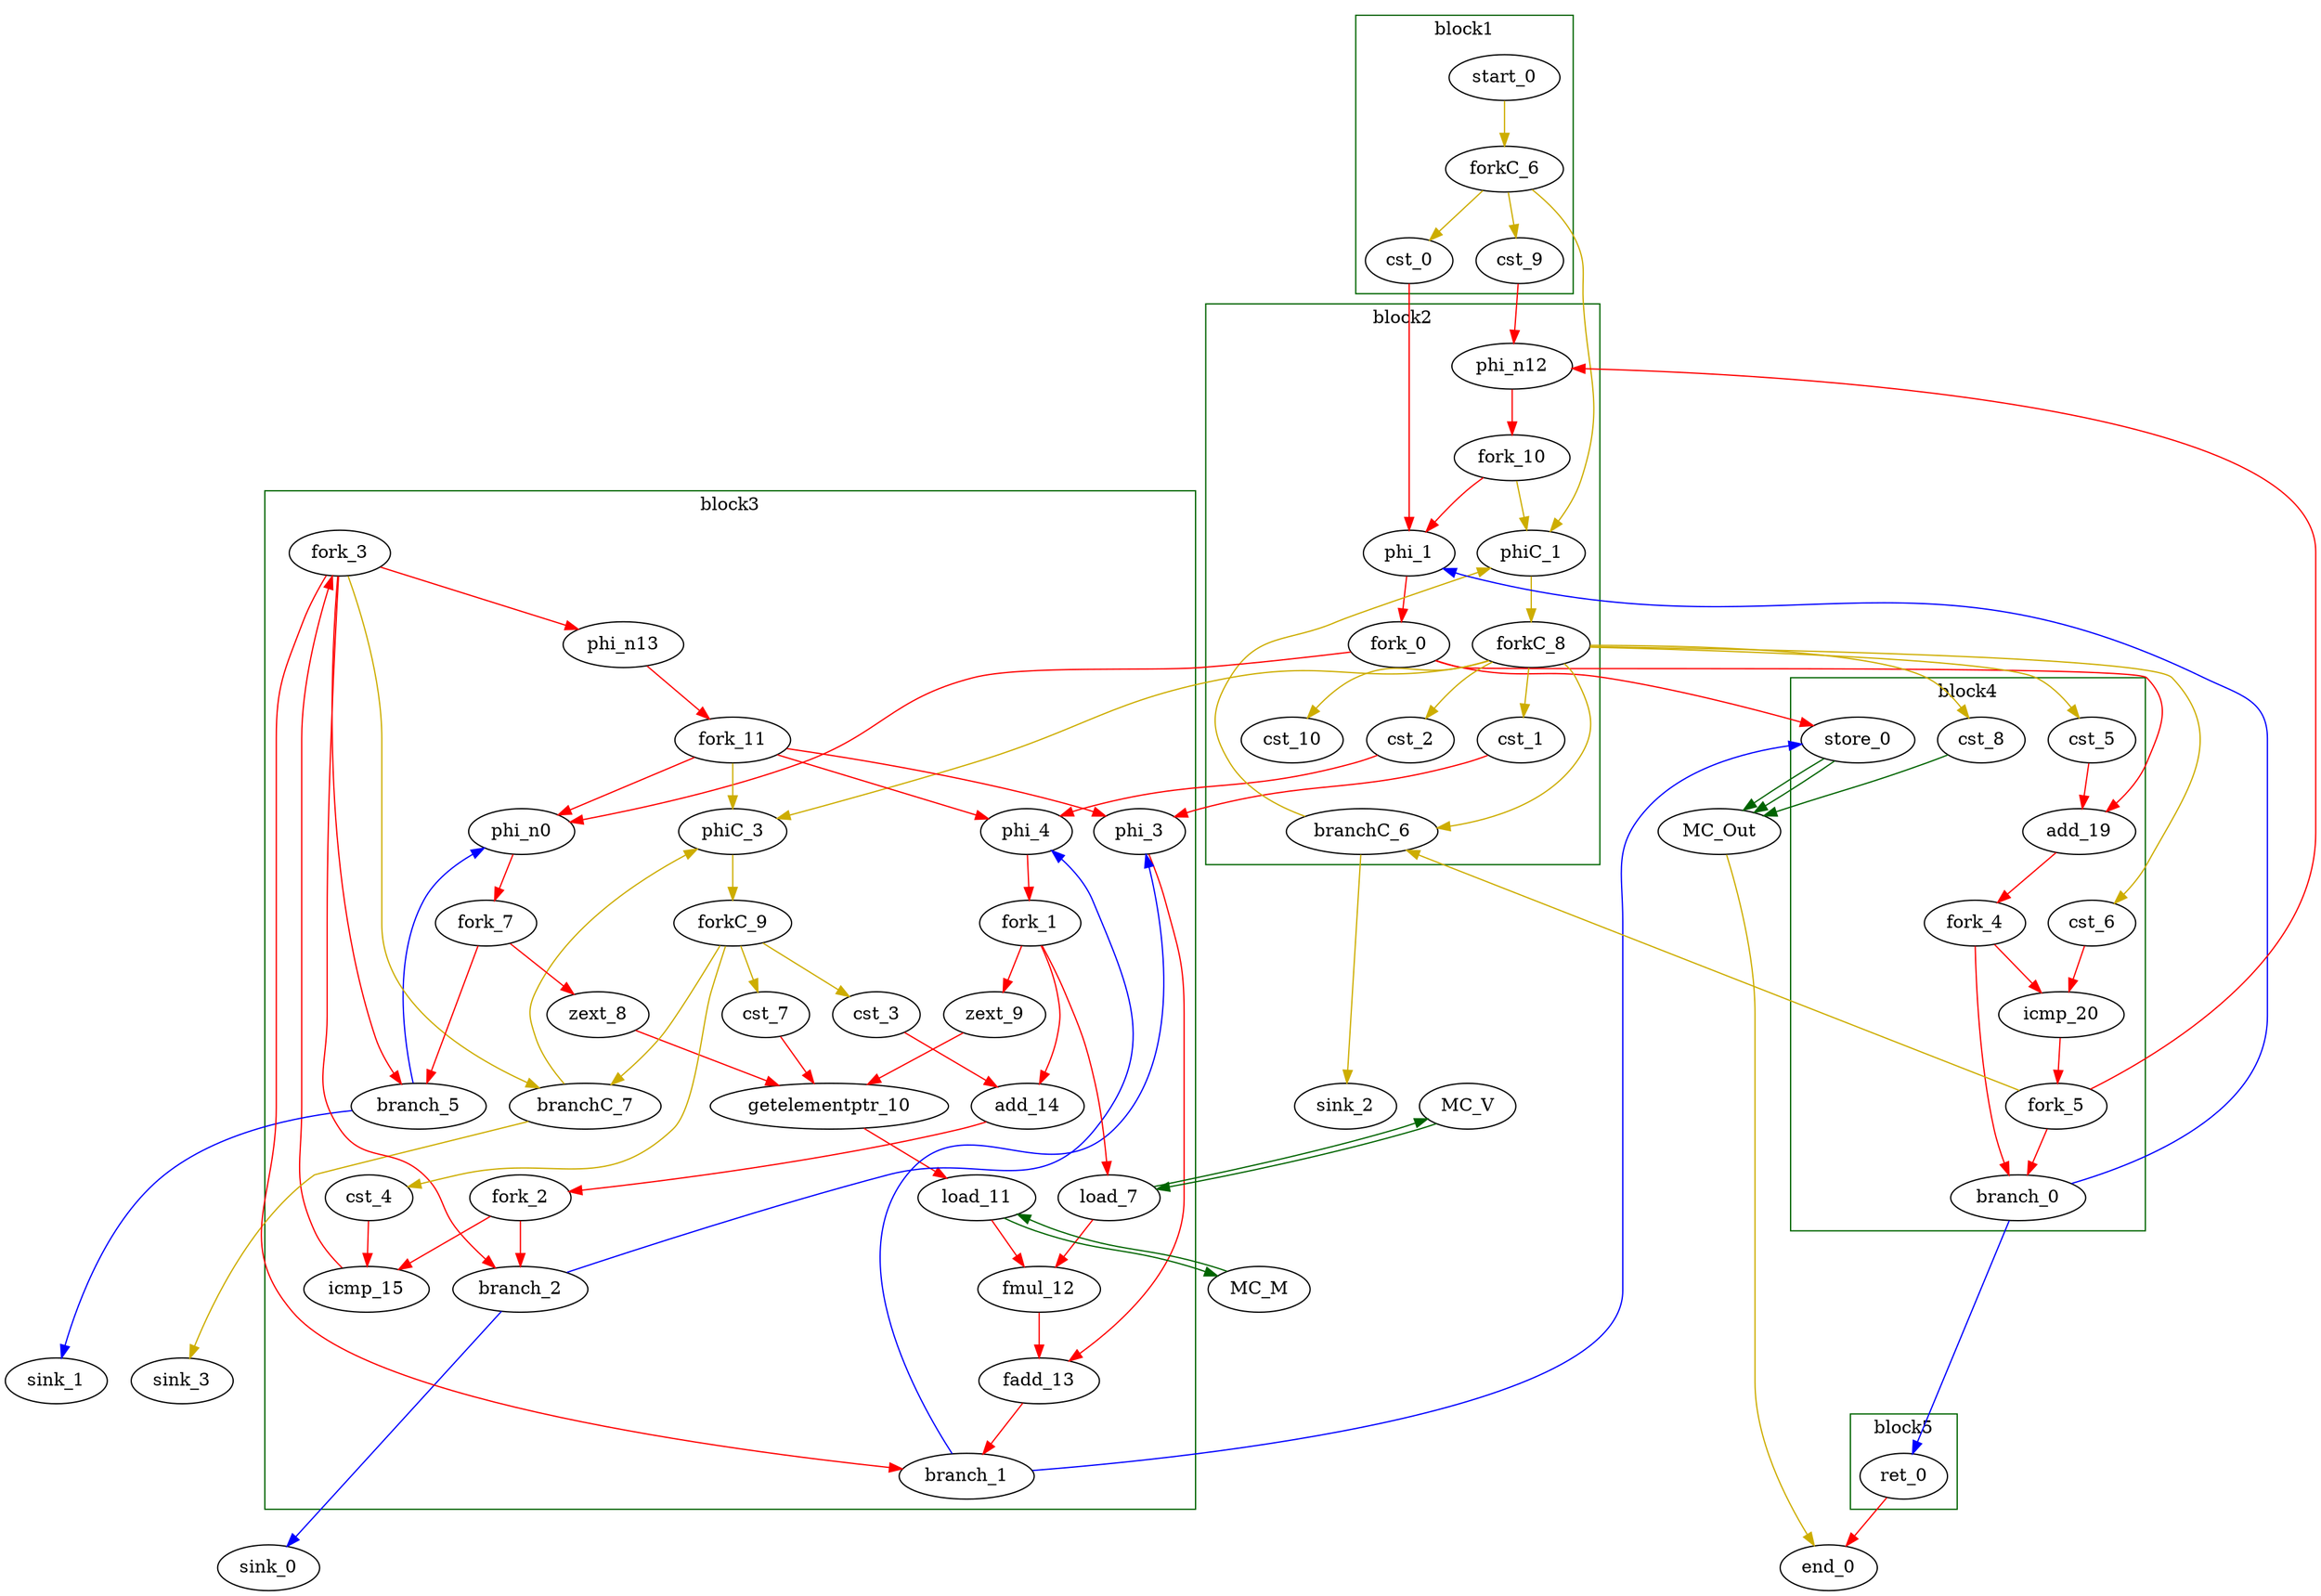 Digraph G {
    splines=spline;
//DHLS version: 0.1.1" [shape = "none" pos = "20,20!"]

    subgraph cluster_0 {
    color = "darkgreen";
        label = "block1";
        "cst_0" [type = "Constant", bbID= 1, in = "in1:0", out = "out1:32", value = "0x00000000", tagged=false, taggers_num=0, tagger_id=-1];
        "start_0" [type = "Entry", control= "true", bbID= 1, in = "in1:0", out = "out1:0", tagged=false, taggers_num=0, tagger_id=-1];
        "cst_9" [type = "Constant", bbID= 1, in = "in1:0", out = "out1:1", value = "0x00000000", tagged=false, taggers_num=0, tagger_id=-1];
        "forkC_6" [type = "Fork", bbID= 1, in = "in1:0", out = "out1:0 out2:0 out3:0 ", tagged=false, taggers_num=0, tagger_id=-1];

    }

    subgraph cluster_1 {
    color = "darkgreen";
        label = "block2";
        "phi_1" [type = "Mux", bbID= 2, in = "in1?:1 in2:32 in3:32 ", out = "out1:32", delay=0.366, tagged=false, taggers_num=0, tagger_id=-1];
        "cst_1" [type = "Constant", bbID= 2, in = "in1:0", out = "out1:32", value = "0x00000000", tagged=false, taggers_num=0, tagger_id=-1];
        "cst_2" [type = "Constant", bbID= 2, in = "in1:0", out = "out1:32", value = "0x00000000", tagged=false, taggers_num=0, tagger_id=-1];
        "phiC_1" [type = "Mux", bbID= 2, in = "in1?:1 in2:0 in3:0 ", out = "out1:0", delay=0.166, tagged=false, taggers_num=0, tagger_id=-1];
        "phi_n12" [type = "Merge", bbID= 2, in = "in1:1 in2:1 ", out = "out1:1", delay=0.366, tagged=false, taggers_num=0, tagger_id=-1];
        "branchC_6" [type = "Branch", bbID= 2,  in = "in1:0 in2?:1", out = "out1+:0 out2-:0", tagged=false, taggers_num=0, tagger_id=-1];
        "cst_10" [type = "Constant", bbID= 2, in = "in1:0", out = "out1:1", value = "0x00000000", tagged=false, taggers_num=0, tagger_id=-1];
        "fork_0" [type = "Fork", bbID= 2, in = "in1:32", out = "out1:32 out2:32 out3:32 ", tagged=false, taggers_num=0, tagger_id=-1];
        "forkC_8" [type = "Fork", bbID= 2, in = "in1:0", out = "out1:0 out2:0 out3:0 out4:0 out5:0 out6:0 out7:0 out8:0 ", tagged=false, taggers_num=0, tagger_id=-1];
        "fork_10" [type = "Fork", bbID= 2, in = "in1:1", out = "out1:1 out2:1 ", tagged=false, taggers_num=0, tagger_id=-1];

    }

    subgraph cluster_2 {
    color = "darkgreen";
        label = "block3";
        "phi_3" [type = "Mux", bbID= 3, in = "in1?:1 in2:32 in3:32 ", out = "out1:32", delay=0.366, tagged=false, taggers_num=0, tagger_id=-1];
        "phi_4" [type = "Mux", bbID= 3, in = "in1?:1 in2:32 in3:32 ", out = "out1:32", delay=0.366, tagged=false, taggers_num=0, tagger_id=-1];
        "load_7" [type = "Operator", bbID= 3, op = "mc_load_op",bbID= 3, portId= 0, offset= 0, in = "in1:32 in2:32", out = "out1:32 out2:32 ", delay=0.000, latency=2, II=1, tagged=false, taggers_num=0, tagger_id=-1];
        "zext_8" [type = "Operator", bbID= 3, op = "zext_op", in = "in1:32 ", out = "out1:32 ", delay=0.000, latency=0, II=1, tagged=false, taggers_num=0, tagger_id=-1];
        "zext_9" [type = "Operator", bbID= 3, op = "zext_op", in = "in1:32 ", out = "out1:32 ", delay=0.000, latency=0, II=1, tagged=false, taggers_num=0, tagger_id=-1];
        "getelementptr_10" [type = "Operator", bbID= 3, op = "getelementptr_op", in = "in1:32 in2:32 in3:32 ", out = "out1:32 ", constants=1, delay=2.966, latency=0, II=1, tagged=false, taggers_num=0, tagger_id=-1];
        "load_11" [type = "Operator", bbID= 3, op = "mc_load_op",bbID= 3, portId= 0, offset= 0, in = "in1:32 in2:32", out = "out1:32 out2:32 ", delay=0.000, latency=2, II=1, tagged=false, taggers_num=0, tagger_id=-1];
        "fmul_12" [type = "Operator", bbID= 3, op = "fmul_op", in = "in1:32 in2:32 ", out = "out1:32 ", delay=0.966, latency=6, II=1, tagged=false, taggers_num=0, tagger_id=-1];
        "fadd_13" [type = "Operator", bbID= 3, op = "fadd_op", in = "in1:32 in2:32 ", out = "out1:32 ", delay=0.966, latency=10, II=1, tagged=false, taggers_num=0, tagger_id=-1];
        "cst_3" [type = "Constant", bbID= 3, in = "in1:0", out = "out1:32", value = "0x00000001", tagged=false, taggers_num=0, tagger_id=-1];
        "add_14" [type = "Operator", bbID= 3, op = "add_op", in = "in1:32 in2:32 ", out = "out1:32 ", delay=1.693, latency=0, II=1, tagged=false, taggers_num=0, tagger_id=-1];
        "cst_4" [type = "Constant", bbID= 3, in = "in1:0", out = "out1:32", value = "0x0000001E", tagged=false, taggers_num=0, tagger_id=-1];
        "icmp_15" [type = "Operator", bbID= 3, op = "icmp_ult_op", in = "in1:32 in2:32 ", out = "out1:1 ", delay=1.530, latency=0, II=1, tagged=false, taggers_num=0, tagger_id=-1];
        "cst_7" [type = "Constant", bbID= 3, in = "in1:0", out = "out1:32", value = "0x0000001E", tagged=false, taggers_num=0, tagger_id=-1];
        "phi_n0" [type = "Mux", bbID= 3, in = "in1?:1 in2:32 in3:32 ", out = "out1:32", delay=0.366, tagged=false, taggers_num=0, tagger_id=-1];
        "phiC_3" [type = "Mux", bbID= 3, in = "in1?:1 in2:0 in3:0 ", out = "out1:0", delay=0.166, tagged=false, taggers_num=0, tagger_id=-1];
        "branch_1" [type = "Branch", bbID= 3,  in = "in1:32 in2?:1", out = "out1+:32 out2-:32", tagged=false, taggers_num=0, tagger_id=-1];
        "phi_n13" [type = "init Bool false", bbID= 3, in = "in1:1", out = "out1:1", delay=0.366, tagged=false, taggers_num=0, tagger_id=-1];
        "branch_2" [type = "Branch", bbID= 3,  in = "in1:32 in2?:1", out = "out1+:32 out2-:32", tagged=false, taggers_num=0, tagger_id=-1];
        "branch_5" [type = "Branch", bbID= 3,  in = "in1:32 in2?:1", out = "out1+:32 out2-:32", tagged=false, taggers_num=0, tagger_id=-1];
        "branchC_7" [type = "Branch", bbID= 3,  in = "in1:0 in2?:1", out = "out1+:0 out2-:0", tagged=false, taggers_num=0, tagger_id=-1];
        "fork_1" [type = "Fork", bbID= 3, in = "in1:32", out = "out1:32 out2:32 out3:32 ", tagged=false, taggers_num=0, tagger_id=-1];
        "fork_2" [type = "Fork", bbID= 3, in = "in1:32", out = "out1:32 out2:32 ", tagged=false, taggers_num=0, tagger_id=-1];
        "fork_3" [type = "Fork", bbID= 3, in = "in1:1", out = "out1:1 out2:1 out3:1 out4:1 out5:1 ", tagged=false, taggers_num=0, tagger_id=-1];
        "fork_7" [type = "Fork", bbID= 3, in = "in1:32", out = "out1:32 out2:32 ", tagged=false, taggers_num=0, tagger_id=-1];
        "forkC_9" [type = "Fork", bbID= 3, in = "in1:0", out = "out1:0 out2:0 out3:0 out4:0 ", tagged=false, taggers_num=0, tagger_id=-1];
        "fork_11" [type = "Fork", bbID= 3, in = "in1:1", out = "out1:1 out2:1 out3:1 out4:1 ", tagged=false, taggers_num=0, tagger_id=-1];

    }

    subgraph cluster_3 {
    color = "darkgreen";
        label = "block4";
        "store_0" [type = "Operator", bbID= 4, op = "mc_store_op",bbID= 4, portId= 0, offset= 0, in = "in1:32 in2:32 ", out = "out1:32 out2:32 ", delay=0.000, latency=0, II=1, tagged=false, taggers_num=0, tagger_id=-1];
        "cst_5" [type = "Constant", bbID= 4, in = "in1:0", out = "out1:32", value = "0x00000001", tagged=false, taggers_num=0, tagger_id=-1];
        "add_19" [type = "Operator", bbID= 4, op = "add_op", in = "in1:32 in2:32 ", out = "out1:32 ", delay=1.693, latency=0, II=1, tagged=false, taggers_num=0, tagger_id=-1];
        "cst_6" [type = "Constant", bbID= 4, in = "in1:0", out = "out1:32", value = "0x0000001E", tagged=false, taggers_num=0, tagger_id=-1];
        "icmp_20" [type = "Operator", bbID= 4, op = "icmp_ult_op", in = "in1:32 in2:32 ", out = "out1:1 ", delay=1.530, latency=0, II=1, tagged=false, taggers_num=0, tagger_id=-1];
        "cst_8" [type = "Constant", bbID= 4, in = "in1:0", out = "out1:32", value = "0x00000001", tagged=false, taggers_num=0, tagger_id=-1];
        "branch_0" [type = "Branch", bbID= 4,  in = "in1:32 in2?:1", out = "out1+:32 out2-:32", tagged=false, taggers_num=0, tagger_id=-1];
        "fork_4" [type = "Fork", bbID= 4, in = "in1:32", out = "out1:32 out2:32 ", tagged=false, taggers_num=0, tagger_id=-1];
        "fork_5" [type = "Fork", bbID= 4, in = "in1:1", out = "out1:1 out2:1 out3:1 ", tagged=false, taggers_num=0, tagger_id=-1];

    }

    subgraph cluster_4 {
    color = "darkgreen";
        label = "block5";
        "ret_0" [type = "Operator", bbID= 5, op = "ret_op", in = "in1:32 ", out = "out1:32 ", delay=0.000, latency=0, II=1, tagged=false, taggers_num=0, tagger_id=-1];

    }
    "MC_V" [type = "MC", bbID= 0, in = "in1:32*l0a ", out = "out1:32*l0d out2:0*e ", memory = "V", bbcount = 0, ldcount = 1, stcount = 0];
    "MC_M" [type = "MC", bbID= 0, in = "in1:32*l0a ", out = "out1:32*l0d out2:0*e ", memory = "M", bbcount = 0, ldcount = 1, stcount = 0];
    "MC_Out" [type = "MC", bbID= 0, in = "in1:32*c0 in2:32*s0a in3:32*s0d ", out = "out1:0*e ", memory = "Out", bbcount = 1, ldcount = 0, stcount = 1];

    "sink_0" [type = "Sink", bbID= 0, in = "in1:32"];
    "sink_1" [type = "Sink", bbID= 0, in = "in1:32"];
    "sink_2" [type = "Sink", bbID= 0, in = "in1:0"];
    "sink_3" [type = "Sink", bbID= 0, in = "in1:0"];
    "end_0" [type = "Exit", bbID= 0, in = "in1:0*e in2:0*e in3:0*e  in4:32 ", out = "out1:32" ];

    "load_7" -> "MC_V" [color = "darkgreen", mem_address = "true", from = "out2", to = "in1"];
    "MC_V" -> "load_7" [color = "darkgreen", mem_address = "false", from = "out1", to = "in1"];
    "load_11" -> "MC_M" [color = "darkgreen", mem_address = "true", from = "out2", to = "in1"];
    "MC_M" -> "load_11" [color = "darkgreen", mem_address = "false", from = "out1", to = "in1"];
    "store_0" -> "MC_Out" [color = "darkgreen", mem_address = "true", from = "out2", to = "in2"];
    "store_0" -> "MC_Out" [color = "darkgreen", mem_address = "false", from = "out1", to = "in3"];
    "cst_8" -> "MC_Out" [color = "darkgreen", from = "out1", to = "in1"];
    "MC_Out" -> "end_0" [color = "gold3", from = "out1", to = "in3"];
    "cst_0" -> "phi_1" [color = "red", from = "out1", to = "in2"];
    "phi_1" -> "fork_0" [color = "red", from = "out1", to = "in1"];
    "cst_1" -> "phi_3" [color = "red", from = "out1", to = "in2"];
    "phi_3" -> "fadd_13" [color = "red", from = "out1", to = "in1"];
    "cst_2" -> "phi_4" [color = "red", from = "out1", to = "in2"];
    "phi_4" -> "fork_1" [color = "red", from = "out1", to = "in1"];
    "load_7" -> "fmul_12" [color = "red", from = "out1", to = "in1"];
    "zext_8" -> "getelementptr_10" [color = "red", from = "out1", to = "in1"];
    "zext_9" -> "getelementptr_10" [color = "red", from = "out1", to = "in2"];
    "getelementptr_10" -> "load_11" [color = "red", from = "out1", to = "in2"];
    "load_11" -> "fmul_12" [color = "red", from = "out1", to = "in2"];
    "fmul_12" -> "fadd_13" [color = "red", from = "out1", to = "in2"];
    "fadd_13" -> "branch_1" [color = "red", from = "out1", to = "in1"];
    "cst_3" -> "add_14" [color = "red", from = "out1", to = "in2"];
    "add_14" -> "fork_2" [color = "red", from = "out1", to = "in1"];
    "cst_4" -> "icmp_15" [color = "red", from = "out1", to = "in2"];
    "icmp_15" -> "fork_3" [color = "red", from = "out1", to = "in1"];
    "cst_5" -> "add_19" [color = "red", from = "out1", to = "in2"];
    "add_19" -> "fork_4" [color = "red", from = "out1", to = "in1"];
    "cst_6" -> "icmp_20" [color = "red", from = "out1", to = "in2"];
    "icmp_20" -> "fork_5" [color = "red", from = "out1", to = "in1"];
    "ret_0" -> "end_0" [color = "red", from = "out1", to = "in4"];
    "cst_7" -> "getelementptr_10" [color = "red", from = "out1", to = "in3"];
    "start_0" -> "forkC_6" [color = "gold3", from = "out1", to = "in1"];
    "phi_n0" -> "fork_7" [color = "red", from = "out1", to = "in1"];
    "phiC_1" -> "forkC_8" [color = "gold3", from = "out1", to = "in1"];
    "phiC_3" -> "forkC_9" [color = "gold3", from = "out1", to = "in1"];
    "branch_0" -> "phi_1" [color = "blue", minlen = 3, from = "out1", to = "in3"];
    "branch_0" -> "ret_0" [color = "blue", minlen = 3, from = "out2", to = "in1"];
    "phi_n12" -> "fork_10" [color = "red", from = "out1", to = "in1"];
    "cst_9" -> "phi_n12" [color = "red", from = "out1", to = "in1"];
    "branch_1" -> "phi_3" [color = "blue", minlen = 3, from = "out1", to = "in3"];
    "branch_1" -> "store_0" [color = "blue", minlen = 3, from = "out2", to = "in1"];
    "phi_n13" -> "fork_11" [color = "red", from = "out1", to = "in1"];
    "branch_2" -> "phi_4" [color = "blue", minlen = 3, from = "out1", to = "in3"];
    "branch_2" -> "sink_0" [color = "blue", minlen = 3, from = "out2", to = "in1"];
    "branch_5" -> "phi_n0" [color = "blue", minlen = 3, from = "out1", to = "in3"];
    "branch_5" -> "sink_1" [color = "blue", minlen = 3, from = "out2", to = "in1"];
    "branchC_6" -> "phiC_1" [color = "gold3", minlen = 3, from = "out1", to = "in3"];
    "branchC_6" -> "sink_2" [color = "gold3", minlen = 3, from = "out2", to = "in1"];
    "branchC_7" -> "phiC_3" [color = "gold3", minlen = 3, from = "out1", to = "in3"];
    "branchC_7" -> "sink_3" [color = "gold3", minlen = 3, from = "out2", to = "in1"];
    "fork_0" -> "phi_n0" [color = "red", from = "out1", to = "in2"];
    "fork_0" -> "add_19" [color = "red", from = "out2", to = "in1"];
    "fork_0" -> "store_0" [color = "red", from = "out3", to = "in2"];
    "fork_1" -> "zext_9" [color = "red", from = "out1", to = "in1"];
    "fork_1" -> "add_14" [color = "red", from = "out2", to = "in1"];
    "fork_1" -> "load_7" [color = "red", from = "out3", to = "in2"];
    "fork_2" -> "icmp_15" [color = "red", from = "out1", to = "in1"];
    "fork_2" -> "branch_2" [color = "red", from = "out2", to = "in1"];
    "fork_3" -> "branch_1" [color = "red", from = "out2", to = "in2"];
    "fork_3" -> "phi_n13" [color = "red", from = "out1", to = "in1"];
    "fork_3" -> "branch_2" [color = "red", from = "out3", to = "in2"];
    "fork_3" -> "branch_5" [color = "red", from = "out4", to = "in2"];
    "fork_3" -> "branchC_7" [color = "gold3", from = "out5", to = "in2"];
    "fork_4" -> "icmp_20" [color = "red", from = "out1", to = "in1"];
    "fork_4" -> "branch_0" [color = "red", from = "out2", to = "in1"];
    "fork_5" -> "branch_0" [color = "red", from = "out1", to = "in2"];
    "fork_5" -> "phi_n12" [color = "red", from = "out2", to = "in2"];
    "fork_5" -> "branchC_6" [color = "gold3", from = "out3", to = "in2"];
    "forkC_6" -> "cst_0" [color = "gold3", from = "out1", to = "in1"];
    "forkC_6" -> "phiC_1" [color = "gold3", from = "out2", to = "in2"];
    "forkC_6" -> "cst_9" [color = "gold3", from = "out3", to = "in1"];
    "fork_7" -> "zext_8" [color = "red", from = "out1", to = "in1"];
    "fork_7" -> "branch_5" [color = "red", from = "out2", to = "in1"];
    "forkC_8" -> "cst_1" [color = "gold3", from = "out1", to = "in1"];
    "forkC_8" -> "branchC_6" [color = "gold3", from = "out2", to = "in1"];
    "forkC_8" -> "cst_2" [color = "gold3", from = "out3", to = "in1"];
    "forkC_8" -> "phiC_3" [color = "gold3", from = "out4", to = "in2"];
    "forkC_8" -> "cst_5" [color = "gold3", from = "out5", to = "in1"];
    "forkC_8" -> "cst_6" [color = "gold3", from = "out6", to = "in1"];
    "forkC_8" -> "cst_8" [color = "gold3", from = "out7", to = "in1"];
    "forkC_8" -> "cst_10" [color = "gold3", from = "out8", to = "in1"];
    "forkC_9" -> "cst_3" [color = "gold3", from = "out1", to = "in1"];
    "forkC_9" -> "branchC_7" [color = "gold3", from = "out2", to = "in1"];
    "forkC_9" -> "cst_4" [color = "gold3", from = "out3", to = "in1"];
    "forkC_9" -> "cst_7" [color = "gold3", from = "out4", to = "in1"];
    "fork_10" -> "phi_1" [color = "red", from = "out1", to = "in1"];
    "fork_10" -> "phiC_1" [color = "gold3", from = "out2", to = "in1"];
    "fork_11" -> "phi_3" [color = "red", from = "out1", to = "in1"];
    "fork_11" -> "phi_4" [color = "red", from = "out2", to = "in1"];
    "fork_11" -> "phi_n0" [color = "red", from = "out3", to = "in1"];
    "fork_11" -> "phiC_3" [color = "gold3", from = "out4", to = "in1"];

}
